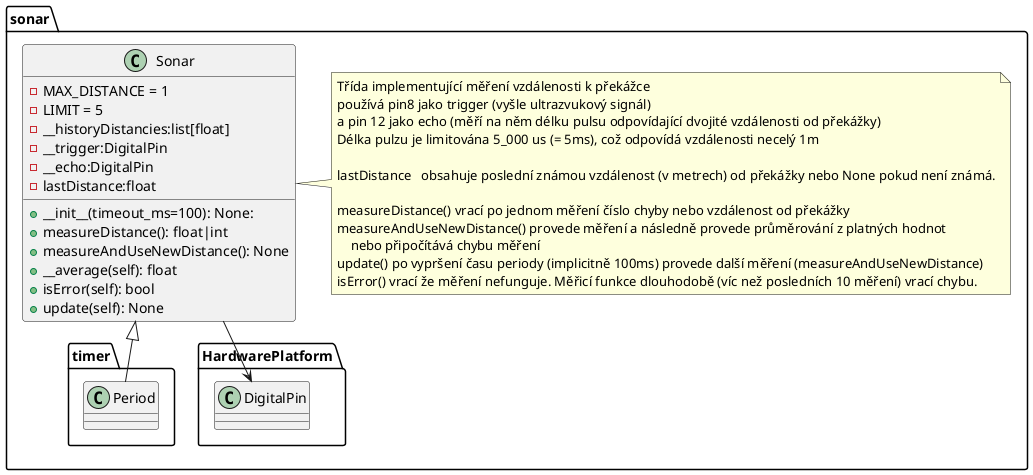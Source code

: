 @startuml sonar

namespace sonar {

    class Sonar {
        - MAX_DISTANCE = 1
        - LIMIT = 5
        - __historyDistancies:list[float]
        - __trigger:DigitalPin
        - __echo:DigitalPin
        - lastDistance:float
        + __init__(timeout_ms=100): None:
        + measureDistance(): float|int
        + measureAndUseNewDistance(): None
        + __average(self): float
        + isError(self): bool
        + update(self): None
    }
    note right of Sonar
        Třída implementující měření vzdálenosti k překážce
        používá pin8 jako trigger (vyšle ultrazvukový signál)
        a pin 12 jako echo (měří na něm délku pulsu odpovídající dvojité vzdálenosti od překážky)
        Délka pulzu je limitována 5_000 us (= 5ms), což odpovídá vzdálenosti necelý 1m

        lastDistance   obsahuje poslední známou vzdálenost (v metrech) od překážky nebo None pokud není známá.

        measureDistance() vrací po jednom měření číslo chyby nebo vzdálenost od překážky
        measureAndUseNewDistance() provede měření a následně provede průměrování z platných hodnot 
            nebo připočítává chybu měření
        update() po vypršení času periody (implicitně 100ms) provede další měření (measureAndUseNewDistance)
        isError() vrací že měření nefunguje. Měřicí funkce dlouhodobě (víc než posledních 10 měření) vrací chybu.
    end note

    Sonar <|-- timer.Period
    Sonar -down-> HardwarePlatform.DigitalPin
}

@enduml